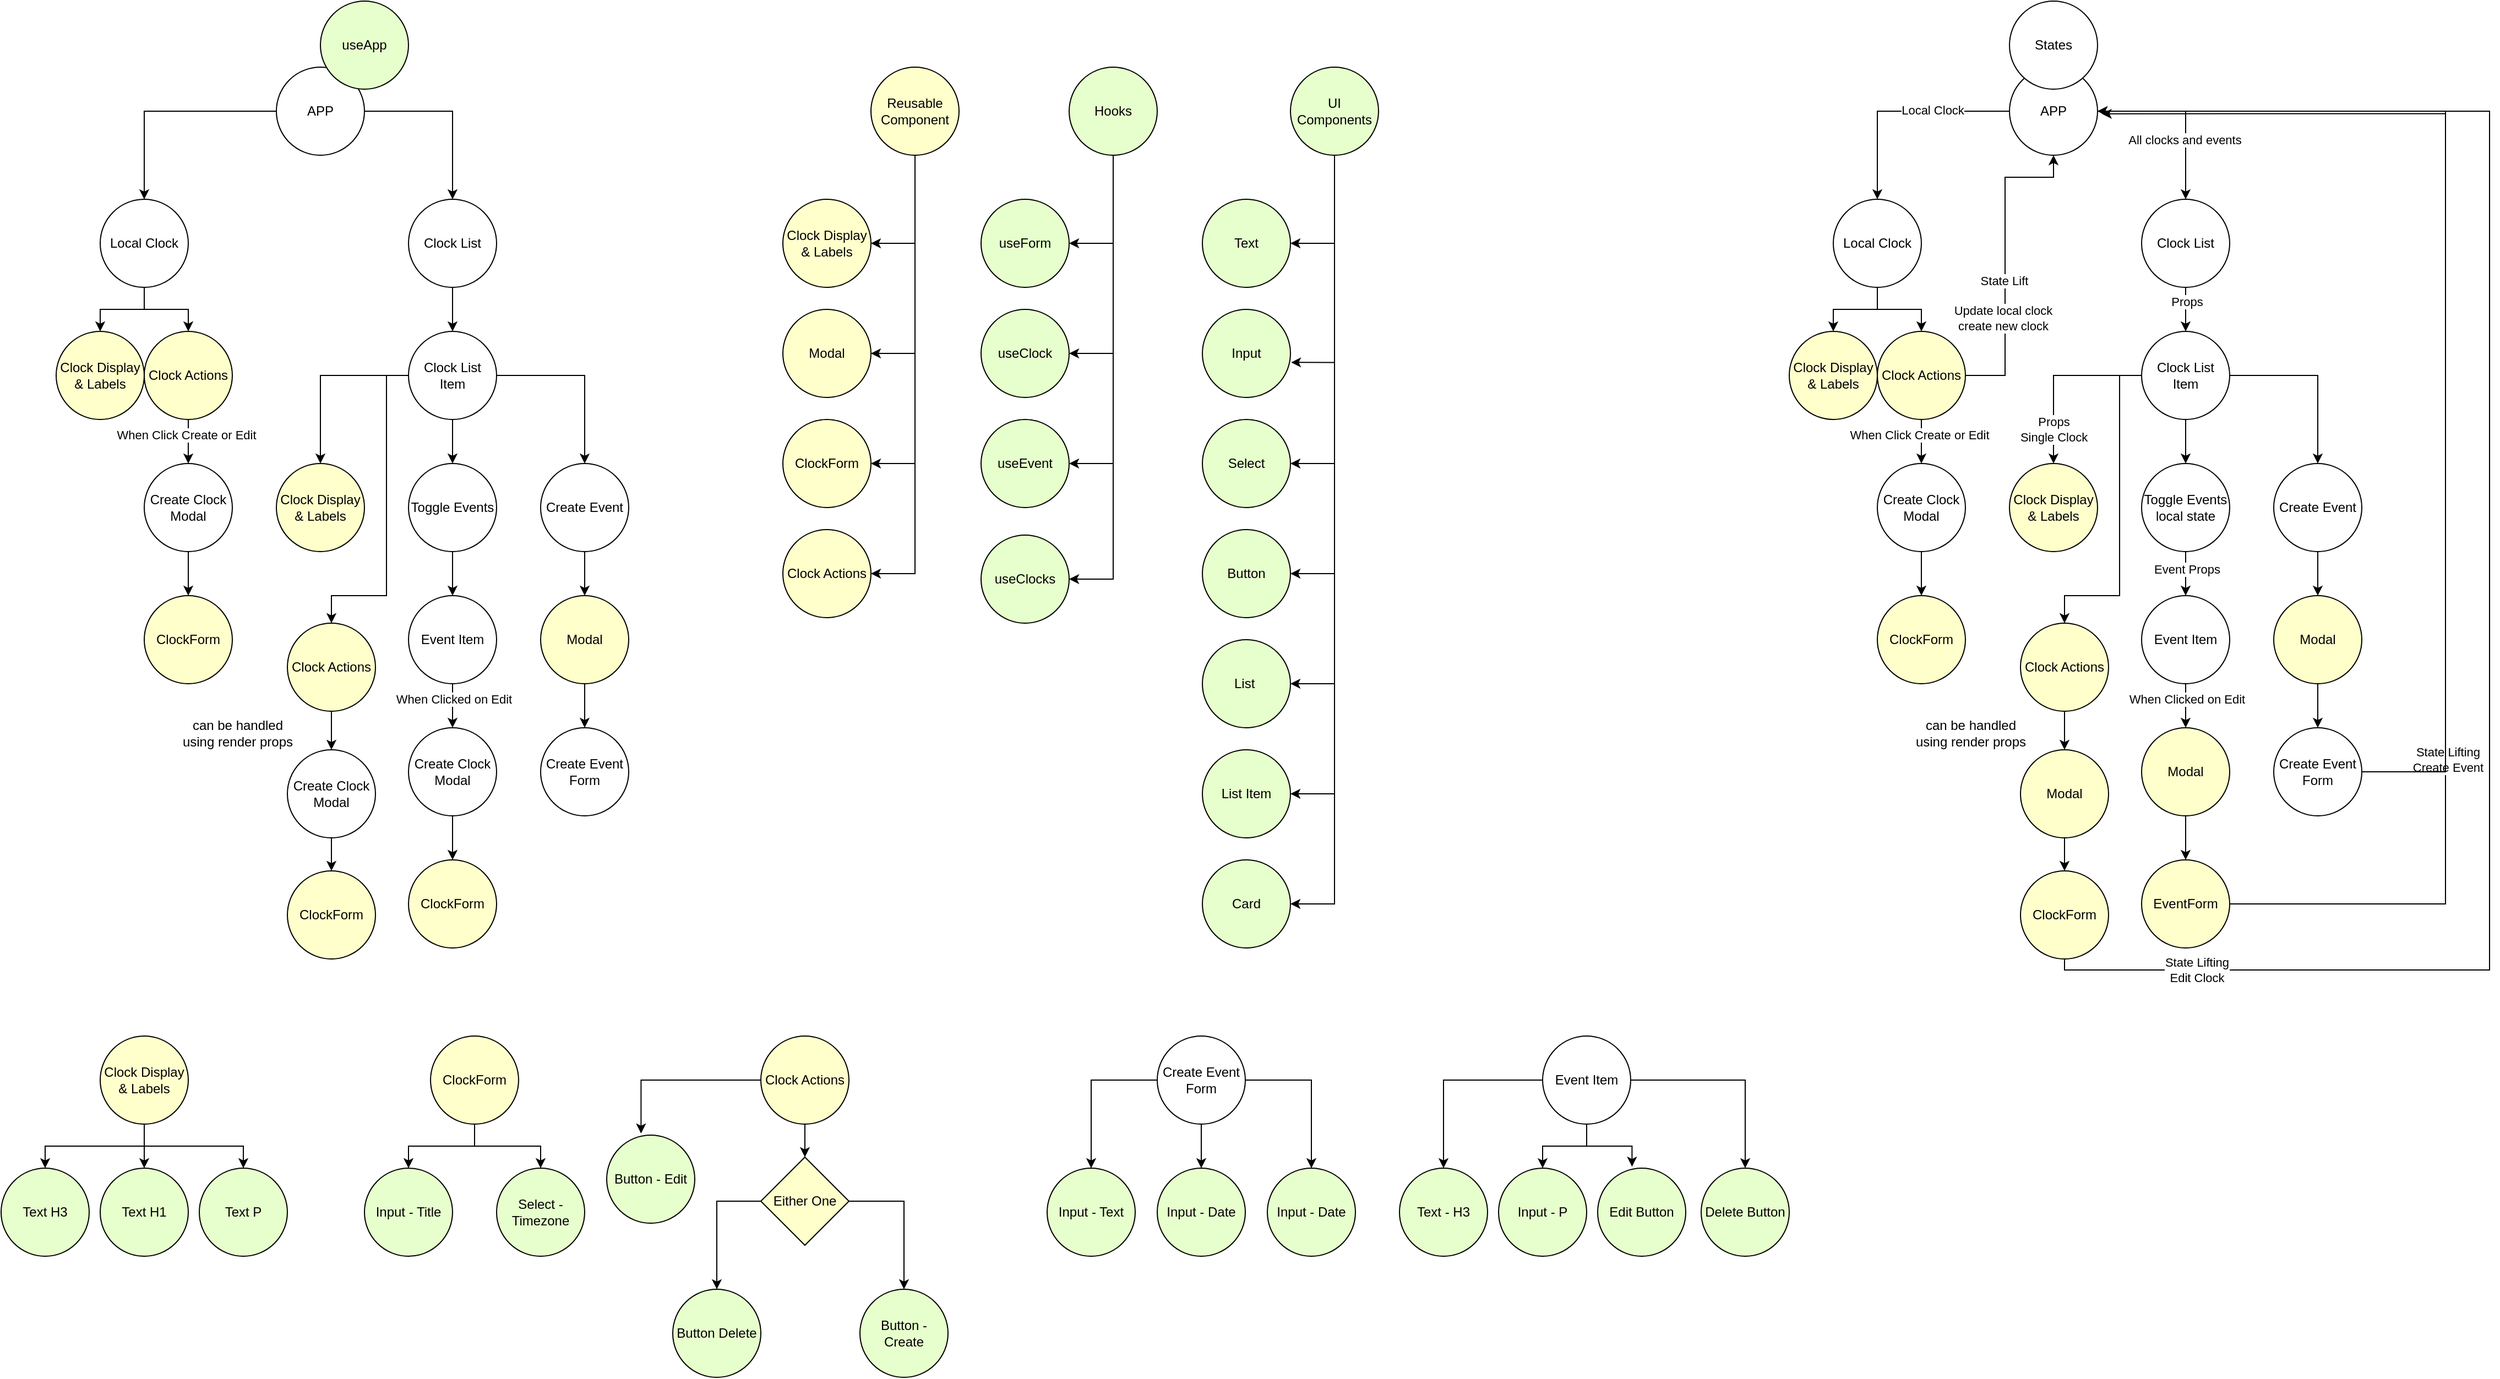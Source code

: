 <mxfile version="20.0.1" type="device"><diagram id="QjtocwaZryXa17MqNDe4" name="Page-1"><mxGraphModel dx="2648" dy="2855" grid="1" gridSize="10" guides="1" tooltips="1" connect="1" arrows="1" fold="1" page="1" pageScale="1" pageWidth="827" pageHeight="1169" math="0" shadow="0"><root><mxCell id="0"/><mxCell id="1" parent="0"/><mxCell id="5VRocI9nhyPDkt3KqyMV-5" style="edgeStyle=orthogonalEdgeStyle;rounded=0;orthogonalLoop=1;jettySize=auto;html=1;" parent="1" source="5VRocI9nhyPDkt3KqyMV-1" target="5VRocI9nhyPDkt3KqyMV-2" edge="1"><mxGeometry relative="1" as="geometry"/></mxCell><mxCell id="5VRocI9nhyPDkt3KqyMV-6" style="edgeStyle=orthogonalEdgeStyle;rounded=0;orthogonalLoop=1;jettySize=auto;html=1;" parent="1" source="5VRocI9nhyPDkt3KqyMV-1" target="5VRocI9nhyPDkt3KqyMV-3" edge="1"><mxGeometry relative="1" as="geometry"/></mxCell><mxCell id="5VRocI9nhyPDkt3KqyMV-1" value="APP" style="ellipse;whiteSpace=wrap;html=1;aspect=fixed;" parent="1" vertex="1"><mxGeometry x="280" y="40" width="80" height="80" as="geometry"/></mxCell><mxCell id="5VRocI9nhyPDkt3KqyMV-13" style="edgeStyle=orthogonalEdgeStyle;rounded=0;orthogonalLoop=1;jettySize=auto;html=1;entryX=0.5;entryY=0;entryDx=0;entryDy=0;" parent="1" source="5VRocI9nhyPDkt3KqyMV-2" target="5VRocI9nhyPDkt3KqyMV-12" edge="1"><mxGeometry relative="1" as="geometry"/></mxCell><mxCell id="5VRocI9nhyPDkt3KqyMV-15" style="edgeStyle=orthogonalEdgeStyle;rounded=0;orthogonalLoop=1;jettySize=auto;html=1;entryX=0.5;entryY=0;entryDx=0;entryDy=0;" parent="1" source="5VRocI9nhyPDkt3KqyMV-2" target="5VRocI9nhyPDkt3KqyMV-14" edge="1"><mxGeometry relative="1" as="geometry"/></mxCell><mxCell id="5VRocI9nhyPDkt3KqyMV-2" value="Local Clock" style="ellipse;whiteSpace=wrap;html=1;aspect=fixed;" parent="1" vertex="1"><mxGeometry x="120" y="160" width="80" height="80" as="geometry"/></mxCell><mxCell id="5VRocI9nhyPDkt3KqyMV-18" style="edgeStyle=orthogonalEdgeStyle;rounded=0;orthogonalLoop=1;jettySize=auto;html=1;entryX=0.5;entryY=0;entryDx=0;entryDy=0;" parent="1" source="5VRocI9nhyPDkt3KqyMV-3" target="5VRocI9nhyPDkt3KqyMV-17" edge="1"><mxGeometry relative="1" as="geometry"/></mxCell><mxCell id="5VRocI9nhyPDkt3KqyMV-3" value="Clock List" style="ellipse;whiteSpace=wrap;html=1;aspect=fixed;" parent="1" vertex="1"><mxGeometry x="400" y="160" width="80" height="80" as="geometry"/></mxCell><mxCell id="5VRocI9nhyPDkt3KqyMV-35" style="edgeStyle=orthogonalEdgeStyle;rounded=0;orthogonalLoop=1;jettySize=auto;html=1;entryX=0.5;entryY=0;entryDx=0;entryDy=0;" parent="1" source="5VRocI9nhyPDkt3KqyMV-4" target="5VRocI9nhyPDkt3KqyMV-34" edge="1"><mxGeometry relative="1" as="geometry"/></mxCell><mxCell id="5VRocI9nhyPDkt3KqyMV-4" value="Create Clock Modal" style="ellipse;whiteSpace=wrap;html=1;aspect=fixed;" parent="1" vertex="1"><mxGeometry x="160" y="400" width="80" height="80" as="geometry"/></mxCell><mxCell id="5VRocI9nhyPDkt3KqyMV-10" style="edgeStyle=orthogonalEdgeStyle;rounded=0;orthogonalLoop=1;jettySize=auto;html=1;entryX=1;entryY=0.5;entryDx=0;entryDy=0;" parent="1" source="5VRocI9nhyPDkt3KqyMV-8" target="5VRocI9nhyPDkt3KqyMV-9" edge="1"><mxGeometry relative="1" as="geometry"/></mxCell><mxCell id="5VRocI9nhyPDkt3KqyMV-28" style="edgeStyle=orthogonalEdgeStyle;rounded=0;orthogonalLoop=1;jettySize=auto;html=1;entryX=1;entryY=0.5;entryDx=0;entryDy=0;" parent="1" source="5VRocI9nhyPDkt3KqyMV-8" target="5VRocI9nhyPDkt3KqyMV-25" edge="1"><mxGeometry relative="1" as="geometry"/></mxCell><mxCell id="5VRocI9nhyPDkt3KqyMV-33" style="edgeStyle=orthogonalEdgeStyle;rounded=0;orthogonalLoop=1;jettySize=auto;html=1;entryX=1;entryY=0.5;entryDx=0;entryDy=0;" parent="1" source="5VRocI9nhyPDkt3KqyMV-8" target="5VRocI9nhyPDkt3KqyMV-32" edge="1"><mxGeometry relative="1" as="geometry"/></mxCell><mxCell id="5VRocI9nhyPDkt3KqyMV-77" style="edgeStyle=orthogonalEdgeStyle;rounded=0;orthogonalLoop=1;jettySize=auto;html=1;entryX=1;entryY=0.5;entryDx=0;entryDy=0;" parent="1" source="5VRocI9nhyPDkt3KqyMV-8" target="5VRocI9nhyPDkt3KqyMV-76" edge="1"><mxGeometry relative="1" as="geometry"/></mxCell><mxCell id="5VRocI9nhyPDkt3KqyMV-8" value="Reusable Component" style="ellipse;whiteSpace=wrap;html=1;aspect=fixed;fillColor=#FFFFCC;" parent="1" vertex="1"><mxGeometry x="820" y="40" width="80" height="80" as="geometry"/></mxCell><mxCell id="5VRocI9nhyPDkt3KqyMV-9" value="Clock Display &amp;amp; Labels" style="ellipse;whiteSpace=wrap;html=1;aspect=fixed;fillColor=#FFFFCC;" parent="1" vertex="1"><mxGeometry x="740" y="160" width="80" height="80" as="geometry"/></mxCell><mxCell id="5VRocI9nhyPDkt3KqyMV-12" value="Clock Display &amp;amp; Labels" style="ellipse;whiteSpace=wrap;html=1;aspect=fixed;fillColor=#FFFFCC;" parent="1" vertex="1"><mxGeometry x="80" y="280" width="80" height="80" as="geometry"/></mxCell><mxCell id="5VRocI9nhyPDkt3KqyMV-43" style="edgeStyle=orthogonalEdgeStyle;rounded=0;orthogonalLoop=1;jettySize=auto;html=1;entryX=0.5;entryY=0;entryDx=0;entryDy=0;" parent="1" source="5VRocI9nhyPDkt3KqyMV-14" target="5VRocI9nhyPDkt3KqyMV-4" edge="1"><mxGeometry relative="1" as="geometry"><Array as="points"><mxPoint x="200" y="370"/><mxPoint x="200" y="370"/></Array></mxGeometry></mxCell><mxCell id="5VRocI9nhyPDkt3KqyMV-45" value="When Click Create or Edit" style="edgeLabel;html=1;align=center;verticalAlign=middle;resizable=0;points=[];" parent="5VRocI9nhyPDkt3KqyMV-43" vertex="1" connectable="0"><mxGeometry x="-0.304" y="-2" relative="1" as="geometry"><mxPoint as="offset"/></mxGeometry></mxCell><mxCell id="5VRocI9nhyPDkt3KqyMV-14" value="Clock Actions" style="ellipse;whiteSpace=wrap;html=1;aspect=fixed;fillColor=#FFFFCC;" parent="1" vertex="1"><mxGeometry x="160" y="280" width="80" height="80" as="geometry"/></mxCell><mxCell id="5VRocI9nhyPDkt3KqyMV-16" value="Clock Display &amp;amp; Labels" style="ellipse;whiteSpace=wrap;html=1;aspect=fixed;fillColor=#FFFFCC;" parent="1" vertex="1"><mxGeometry x="280" y="400" width="80" height="80" as="geometry"/></mxCell><mxCell id="5VRocI9nhyPDkt3KqyMV-20" style="edgeStyle=orthogonalEdgeStyle;rounded=0;orthogonalLoop=1;jettySize=auto;html=1;" parent="1" source="5VRocI9nhyPDkt3KqyMV-17" target="5VRocI9nhyPDkt3KqyMV-16" edge="1"><mxGeometry relative="1" as="geometry"/></mxCell><mxCell id="5VRocI9nhyPDkt3KqyMV-21" style="edgeStyle=orthogonalEdgeStyle;rounded=0;orthogonalLoop=1;jettySize=auto;html=1;entryX=0.5;entryY=0;entryDx=0;entryDy=0;" parent="1" source="5VRocI9nhyPDkt3KqyMV-17" target="5VRocI9nhyPDkt3KqyMV-19" edge="1"><mxGeometry relative="1" as="geometry"/></mxCell><mxCell id="5VRocI9nhyPDkt3KqyMV-47" style="edgeStyle=orthogonalEdgeStyle;rounded=0;orthogonalLoop=1;jettySize=auto;html=1;entryX=0.5;entryY=0;entryDx=0;entryDy=0;" parent="1" source="5VRocI9nhyPDkt3KqyMV-17" target="5VRocI9nhyPDkt3KqyMV-46" edge="1"><mxGeometry relative="1" as="geometry"/></mxCell><mxCell id="5VRocI9nhyPDkt3KqyMV-79" style="edgeStyle=orthogonalEdgeStyle;rounded=0;orthogonalLoop=1;jettySize=auto;html=1;" parent="1" source="5VRocI9nhyPDkt3KqyMV-17" target="5VRocI9nhyPDkt3KqyMV-78" edge="1"><mxGeometry relative="1" as="geometry"><Array as="points"><mxPoint x="380" y="320"/><mxPoint x="380" y="520"/><mxPoint x="330" y="520"/></Array></mxGeometry></mxCell><mxCell id="5VRocI9nhyPDkt3KqyMV-17" value="Clock List Item" style="ellipse;whiteSpace=wrap;html=1;aspect=fixed;" parent="1" vertex="1"><mxGeometry x="400" y="280" width="80" height="80" as="geometry"/></mxCell><mxCell id="5VRocI9nhyPDkt3KqyMV-23" style="edgeStyle=orthogonalEdgeStyle;rounded=0;orthogonalLoop=1;jettySize=auto;html=1;" parent="1" source="5VRocI9nhyPDkt3KqyMV-19" target="5VRocI9nhyPDkt3KqyMV-22" edge="1"><mxGeometry relative="1" as="geometry"/></mxCell><mxCell id="5VRocI9nhyPDkt3KqyMV-19" value="Toggle Events" style="ellipse;whiteSpace=wrap;html=1;aspect=fixed;" parent="1" vertex="1"><mxGeometry x="400" y="400" width="80" height="80" as="geometry"/></mxCell><mxCell id="5VRocI9nhyPDkt3KqyMV-40" style="edgeStyle=orthogonalEdgeStyle;rounded=0;orthogonalLoop=1;jettySize=auto;html=1;entryX=0.5;entryY=0;entryDx=0;entryDy=0;" parent="1" source="5VRocI9nhyPDkt3KqyMV-22" target="5VRocI9nhyPDkt3KqyMV-37" edge="1"><mxGeometry relative="1" as="geometry"/></mxCell><mxCell id="5VRocI9nhyPDkt3KqyMV-41" value="When Clicked on Edit" style="edgeLabel;html=1;align=center;verticalAlign=middle;resizable=0;points=[];" parent="5VRocI9nhyPDkt3KqyMV-40" vertex="1" connectable="0"><mxGeometry x="-0.31" y="1" relative="1" as="geometry"><mxPoint as="offset"/></mxGeometry></mxCell><mxCell id="5VRocI9nhyPDkt3KqyMV-22" value="Event Item" style="ellipse;whiteSpace=wrap;html=1;aspect=fixed;" parent="1" vertex="1"><mxGeometry x="400" y="520" width="80" height="80" as="geometry"/></mxCell><mxCell id="5VRocI9nhyPDkt3KqyMV-25" value="Modal" style="ellipse;whiteSpace=wrap;html=1;aspect=fixed;fillColor=#FFFFCC;" parent="1" vertex="1"><mxGeometry x="740" y="260" width="80" height="80" as="geometry"/></mxCell><mxCell id="5VRocI9nhyPDkt3KqyMV-27" value="useForm" style="ellipse;whiteSpace=wrap;html=1;aspect=fixed;fillColor=#E6FFCC;" parent="1" vertex="1"><mxGeometry x="920" y="160" width="80" height="80" as="geometry"/></mxCell><mxCell id="5VRocI9nhyPDkt3KqyMV-31" style="edgeStyle=orthogonalEdgeStyle;rounded=0;orthogonalLoop=1;jettySize=auto;html=1;entryX=1;entryY=0.5;entryDx=0;entryDy=0;" parent="1" source="5VRocI9nhyPDkt3KqyMV-30" target="5VRocI9nhyPDkt3KqyMV-27" edge="1"><mxGeometry relative="1" as="geometry"/></mxCell><mxCell id="5VRocI9nhyPDkt3KqyMV-119" style="edgeStyle=orthogonalEdgeStyle;rounded=0;orthogonalLoop=1;jettySize=auto;html=1;entryX=1;entryY=0.5;entryDx=0;entryDy=0;" parent="1" source="5VRocI9nhyPDkt3KqyMV-30" target="5VRocI9nhyPDkt3KqyMV-118" edge="1"><mxGeometry relative="1" as="geometry"/></mxCell><mxCell id="5VRocI9nhyPDkt3KqyMV-121" style="edgeStyle=orthogonalEdgeStyle;rounded=0;orthogonalLoop=1;jettySize=auto;html=1;entryX=1;entryY=0.5;entryDx=0;entryDy=0;" parent="1" source="5VRocI9nhyPDkt3KqyMV-30" target="5VRocI9nhyPDkt3KqyMV-120" edge="1"><mxGeometry relative="1" as="geometry"/></mxCell><mxCell id="5VRocI9nhyPDkt3KqyMV-165" style="edgeStyle=orthogonalEdgeStyle;rounded=0;orthogonalLoop=1;jettySize=auto;html=1;entryX=1;entryY=0.5;entryDx=0;entryDy=0;" parent="1" source="5VRocI9nhyPDkt3KqyMV-30" target="5VRocI9nhyPDkt3KqyMV-164" edge="1"><mxGeometry relative="1" as="geometry"/></mxCell><mxCell id="5VRocI9nhyPDkt3KqyMV-30" value="Hooks" style="ellipse;whiteSpace=wrap;html=1;aspect=fixed;fillColor=#E6FFCC;" parent="1" vertex="1"><mxGeometry x="1000" y="40" width="80" height="80" as="geometry"/></mxCell><mxCell id="5VRocI9nhyPDkt3KqyMV-32" value="ClockForm" style="ellipse;whiteSpace=wrap;html=1;aspect=fixed;fillColor=#FFFFCC;" parent="1" vertex="1"><mxGeometry x="740" y="360" width="80" height="80" as="geometry"/></mxCell><mxCell id="5VRocI9nhyPDkt3KqyMV-34" value="ClockForm" style="ellipse;whiteSpace=wrap;html=1;aspect=fixed;fillColor=#FFFFCC;" parent="1" vertex="1"><mxGeometry x="160" y="520" width="80" height="80" as="geometry"/></mxCell><mxCell id="5VRocI9nhyPDkt3KqyMV-44" style="edgeStyle=orthogonalEdgeStyle;rounded=0;orthogonalLoop=1;jettySize=auto;html=1;entryX=0.5;entryY=0;entryDx=0;entryDy=0;" parent="1" source="5VRocI9nhyPDkt3KqyMV-37" target="5VRocI9nhyPDkt3KqyMV-38" edge="1"><mxGeometry relative="1" as="geometry"/></mxCell><mxCell id="5VRocI9nhyPDkt3KqyMV-37" value="Create Clock Modal" style="ellipse;whiteSpace=wrap;html=1;aspect=fixed;" parent="1" vertex="1"><mxGeometry x="400" y="640" width="80" height="80" as="geometry"/></mxCell><mxCell id="5VRocI9nhyPDkt3KqyMV-38" value="ClockForm" style="ellipse;whiteSpace=wrap;html=1;aspect=fixed;fillColor=#FFFFCC;" parent="1" vertex="1"><mxGeometry x="400" y="760" width="80" height="80" as="geometry"/></mxCell><mxCell id="5VRocI9nhyPDkt3KqyMV-49" style="edgeStyle=orthogonalEdgeStyle;rounded=0;orthogonalLoop=1;jettySize=auto;html=1;entryX=0.5;entryY=0;entryDx=0;entryDy=0;" parent="1" source="5VRocI9nhyPDkt3KqyMV-46" target="5VRocI9nhyPDkt3KqyMV-48" edge="1"><mxGeometry relative="1" as="geometry"/></mxCell><mxCell id="5VRocI9nhyPDkt3KqyMV-46" value="Create Event" style="ellipse;whiteSpace=wrap;html=1;aspect=fixed;" parent="1" vertex="1"><mxGeometry x="520" y="400" width="80" height="80" as="geometry"/></mxCell><mxCell id="5VRocI9nhyPDkt3KqyMV-51" style="edgeStyle=orthogonalEdgeStyle;rounded=0;orthogonalLoop=1;jettySize=auto;html=1;entryX=0.5;entryY=0;entryDx=0;entryDy=0;" parent="1" source="5VRocI9nhyPDkt3KqyMV-48" target="5VRocI9nhyPDkt3KqyMV-50" edge="1"><mxGeometry relative="1" as="geometry"/></mxCell><mxCell id="5VRocI9nhyPDkt3KqyMV-48" value="Modal" style="ellipse;whiteSpace=wrap;html=1;aspect=fixed;fillColor=#FFFFCC;" parent="1" vertex="1"><mxGeometry x="520" y="520" width="80" height="80" as="geometry"/></mxCell><mxCell id="5VRocI9nhyPDkt3KqyMV-50" value="Create Event Form" style="ellipse;whiteSpace=wrap;html=1;aspect=fixed;" parent="1" vertex="1"><mxGeometry x="520" y="640" width="80" height="80" as="geometry"/></mxCell><mxCell id="5VRocI9nhyPDkt3KqyMV-61" style="edgeStyle=orthogonalEdgeStyle;rounded=0;orthogonalLoop=1;jettySize=auto;html=1;entryX=1;entryY=0.5;entryDx=0;entryDy=0;" parent="1" source="5VRocI9nhyPDkt3KqyMV-52" target="5VRocI9nhyPDkt3KqyMV-53" edge="1"><mxGeometry relative="1" as="geometry"/></mxCell><mxCell id="5VRocI9nhyPDkt3KqyMV-62" style="edgeStyle=orthogonalEdgeStyle;rounded=0;orthogonalLoop=1;jettySize=auto;html=1;entryX=1.007;entryY=0.602;entryDx=0;entryDy=0;entryPerimeter=0;" parent="1" source="5VRocI9nhyPDkt3KqyMV-52" target="5VRocI9nhyPDkt3KqyMV-54" edge="1"><mxGeometry relative="1" as="geometry"/></mxCell><mxCell id="5VRocI9nhyPDkt3KqyMV-63" style="edgeStyle=orthogonalEdgeStyle;rounded=0;orthogonalLoop=1;jettySize=auto;html=1;entryX=1;entryY=0.5;entryDx=0;entryDy=0;" parent="1" source="5VRocI9nhyPDkt3KqyMV-52" target="5VRocI9nhyPDkt3KqyMV-55" edge="1"><mxGeometry relative="1" as="geometry"/></mxCell><mxCell id="5VRocI9nhyPDkt3KqyMV-64" style="edgeStyle=orthogonalEdgeStyle;rounded=0;orthogonalLoop=1;jettySize=auto;html=1;entryX=1;entryY=0.5;entryDx=0;entryDy=0;" parent="1" source="5VRocI9nhyPDkt3KqyMV-52" target="5VRocI9nhyPDkt3KqyMV-56" edge="1"><mxGeometry relative="1" as="geometry"/></mxCell><mxCell id="5VRocI9nhyPDkt3KqyMV-65" style="edgeStyle=orthogonalEdgeStyle;rounded=0;orthogonalLoop=1;jettySize=auto;html=1;entryX=1;entryY=0.5;entryDx=0;entryDy=0;" parent="1" source="5VRocI9nhyPDkt3KqyMV-52" target="5VRocI9nhyPDkt3KqyMV-58" edge="1"><mxGeometry relative="1" as="geometry"/></mxCell><mxCell id="5VRocI9nhyPDkt3KqyMV-66" style="edgeStyle=orthogonalEdgeStyle;rounded=0;orthogonalLoop=1;jettySize=auto;html=1;entryX=1;entryY=0.5;entryDx=0;entryDy=0;" parent="1" source="5VRocI9nhyPDkt3KqyMV-52" target="5VRocI9nhyPDkt3KqyMV-59" edge="1"><mxGeometry relative="1" as="geometry"/></mxCell><mxCell id="5VRocI9nhyPDkt3KqyMV-67" style="edgeStyle=orthogonalEdgeStyle;rounded=0;orthogonalLoop=1;jettySize=auto;html=1;entryX=1;entryY=0.5;entryDx=0;entryDy=0;" parent="1" source="5VRocI9nhyPDkt3KqyMV-52" target="5VRocI9nhyPDkt3KqyMV-60" edge="1"><mxGeometry relative="1" as="geometry"/></mxCell><mxCell id="5VRocI9nhyPDkt3KqyMV-52" value="UI Components" style="ellipse;whiteSpace=wrap;html=1;aspect=fixed;fillColor=#E6FFCC;" parent="1" vertex="1"><mxGeometry x="1201" y="40" width="80" height="80" as="geometry"/></mxCell><mxCell id="5VRocI9nhyPDkt3KqyMV-53" value="Text" style="ellipse;whiteSpace=wrap;html=1;aspect=fixed;fillColor=#E6FFCC;" parent="1" vertex="1"><mxGeometry x="1121" y="160" width="80" height="80" as="geometry"/></mxCell><mxCell id="5VRocI9nhyPDkt3KqyMV-54" value="Input" style="ellipse;whiteSpace=wrap;html=1;aspect=fixed;fillColor=#E6FFCC;" parent="1" vertex="1"><mxGeometry x="1121" y="260" width="80" height="80" as="geometry"/></mxCell><mxCell id="5VRocI9nhyPDkt3KqyMV-55" value="Select" style="ellipse;whiteSpace=wrap;html=1;aspect=fixed;fillColor=#E6FFCC;" parent="1" vertex="1"><mxGeometry x="1121" y="360" width="80" height="80" as="geometry"/></mxCell><mxCell id="5VRocI9nhyPDkt3KqyMV-56" value="Button" style="ellipse;whiteSpace=wrap;html=1;aspect=fixed;fillColor=#E6FFCC;" parent="1" vertex="1"><mxGeometry x="1121" y="460" width="80" height="80" as="geometry"/></mxCell><mxCell id="5VRocI9nhyPDkt3KqyMV-58" value="List&amp;nbsp;" style="ellipse;whiteSpace=wrap;html=1;aspect=fixed;fillColor=#E6FFCC;" parent="1" vertex="1"><mxGeometry x="1121" y="560" width="80" height="80" as="geometry"/></mxCell><mxCell id="5VRocI9nhyPDkt3KqyMV-59" value="List Item" style="ellipse;whiteSpace=wrap;html=1;aspect=fixed;fillColor=#E6FFCC;" parent="1" vertex="1"><mxGeometry x="1121" y="660" width="80" height="80" as="geometry"/></mxCell><mxCell id="5VRocI9nhyPDkt3KqyMV-60" value="Card" style="ellipse;whiteSpace=wrap;html=1;aspect=fixed;fillColor=#E6FFCC;" parent="1" vertex="1"><mxGeometry x="1121" y="760" width="80" height="80" as="geometry"/></mxCell><mxCell id="5VRocI9nhyPDkt3KqyMV-72" style="edgeStyle=orthogonalEdgeStyle;rounded=0;orthogonalLoop=1;jettySize=auto;html=1;entryX=0.5;entryY=0;entryDx=0;entryDy=0;" parent="1" source="5VRocI9nhyPDkt3KqyMV-68" target="5VRocI9nhyPDkt3KqyMV-69" edge="1"><mxGeometry relative="1" as="geometry"><Array as="points"><mxPoint x="160" y="1020"/><mxPoint x="70" y="1020"/></Array></mxGeometry></mxCell><mxCell id="5VRocI9nhyPDkt3KqyMV-74" style="edgeStyle=orthogonalEdgeStyle;rounded=0;orthogonalLoop=1;jettySize=auto;html=1;entryX=0.5;entryY=0;entryDx=0;entryDy=0;" parent="1" source="5VRocI9nhyPDkt3KqyMV-68" target="5VRocI9nhyPDkt3KqyMV-70" edge="1"><mxGeometry relative="1" as="geometry"/></mxCell><mxCell id="5VRocI9nhyPDkt3KqyMV-75" style="edgeStyle=orthogonalEdgeStyle;rounded=0;orthogonalLoop=1;jettySize=auto;html=1;entryX=0.5;entryY=0;entryDx=0;entryDy=0;" parent="1" source="5VRocI9nhyPDkt3KqyMV-68" target="5VRocI9nhyPDkt3KqyMV-71" edge="1"><mxGeometry relative="1" as="geometry"><Array as="points"><mxPoint x="160" y="1020"/><mxPoint x="250" y="1020"/></Array></mxGeometry></mxCell><mxCell id="5VRocI9nhyPDkt3KqyMV-68" value="Clock Display &amp;amp; Labels" style="ellipse;whiteSpace=wrap;html=1;aspect=fixed;fillColor=#FFFFCC;" parent="1" vertex="1"><mxGeometry x="120" y="920" width="80" height="80" as="geometry"/></mxCell><mxCell id="5VRocI9nhyPDkt3KqyMV-69" value="Text H3" style="ellipse;whiteSpace=wrap;html=1;aspect=fixed;fillColor=#E6FFCC;" parent="1" vertex="1"><mxGeometry x="30" y="1040" width="80" height="80" as="geometry"/></mxCell><mxCell id="5VRocI9nhyPDkt3KqyMV-70" value="Text H1" style="ellipse;whiteSpace=wrap;html=1;aspect=fixed;fillColor=#E6FFCC;" parent="1" vertex="1"><mxGeometry x="120" y="1040" width="80" height="80" as="geometry"/></mxCell><mxCell id="5VRocI9nhyPDkt3KqyMV-71" value="Text P" style="ellipse;whiteSpace=wrap;html=1;aspect=fixed;fillColor=#E6FFCC;" parent="1" vertex="1"><mxGeometry x="210" y="1040" width="80" height="80" as="geometry"/></mxCell><mxCell id="5VRocI9nhyPDkt3KqyMV-76" value="Clock Actions" style="ellipse;whiteSpace=wrap;html=1;aspect=fixed;fillColor=#FFFFCC;" parent="1" vertex="1"><mxGeometry x="740" y="460" width="80" height="80" as="geometry"/></mxCell><mxCell id="5VRocI9nhyPDkt3KqyMV-83" style="edgeStyle=orthogonalEdgeStyle;rounded=0;orthogonalLoop=1;jettySize=auto;html=1;entryX=0.5;entryY=0;entryDx=0;entryDy=0;" parent="1" source="5VRocI9nhyPDkt3KqyMV-78" target="5VRocI9nhyPDkt3KqyMV-81" edge="1"><mxGeometry relative="1" as="geometry"/></mxCell><mxCell id="5VRocI9nhyPDkt3KqyMV-78" value="Clock Actions" style="ellipse;whiteSpace=wrap;html=1;aspect=fixed;fillColor=#FFFFCC;" parent="1" vertex="1"><mxGeometry x="290" y="545" width="80" height="80" as="geometry"/></mxCell><mxCell id="5VRocI9nhyPDkt3KqyMV-80" style="edgeStyle=orthogonalEdgeStyle;rounded=0;orthogonalLoop=1;jettySize=auto;html=1;entryX=0.5;entryY=0;entryDx=0;entryDy=0;" parent="1" source="5VRocI9nhyPDkt3KqyMV-81" target="5VRocI9nhyPDkt3KqyMV-82" edge="1"><mxGeometry relative="1" as="geometry"/></mxCell><mxCell id="5VRocI9nhyPDkt3KqyMV-81" value="Create Clock Modal" style="ellipse;whiteSpace=wrap;html=1;aspect=fixed;" parent="1" vertex="1"><mxGeometry x="290" y="660" width="80" height="80" as="geometry"/></mxCell><mxCell id="5VRocI9nhyPDkt3KqyMV-82" value="ClockForm" style="ellipse;whiteSpace=wrap;html=1;aspect=fixed;fillColor=#FFFFCC;" parent="1" vertex="1"><mxGeometry x="290" y="770" width="80" height="80" as="geometry"/></mxCell><mxCell id="5VRocI9nhyPDkt3KqyMV-84" value="can be handled using render props" style="text;html=1;strokeColor=none;fillColor=none;align=center;verticalAlign=middle;whiteSpace=wrap;rounded=0;" parent="1" vertex="1"><mxGeometry x="190" y="630" width="110" height="30" as="geometry"/></mxCell><mxCell id="5VRocI9nhyPDkt3KqyMV-88" style="edgeStyle=orthogonalEdgeStyle;rounded=0;orthogonalLoop=1;jettySize=auto;html=1;entryX=0.5;entryY=0;entryDx=0;entryDy=0;" parent="1" source="5VRocI9nhyPDkt3KqyMV-85" target="5VRocI9nhyPDkt3KqyMV-86" edge="1"><mxGeometry relative="1" as="geometry"/></mxCell><mxCell id="5VRocI9nhyPDkt3KqyMV-89" style="edgeStyle=orthogonalEdgeStyle;rounded=0;orthogonalLoop=1;jettySize=auto;html=1;entryX=0.5;entryY=0;entryDx=0;entryDy=0;" parent="1" source="5VRocI9nhyPDkt3KqyMV-85" target="5VRocI9nhyPDkt3KqyMV-87" edge="1"><mxGeometry relative="1" as="geometry"/></mxCell><mxCell id="5VRocI9nhyPDkt3KqyMV-85" value="ClockForm" style="ellipse;whiteSpace=wrap;html=1;aspect=fixed;fillColor=#FFFFCC;" parent="1" vertex="1"><mxGeometry x="420" y="920" width="80" height="80" as="geometry"/></mxCell><mxCell id="5VRocI9nhyPDkt3KqyMV-86" value="Input - Title" style="ellipse;whiteSpace=wrap;html=1;aspect=fixed;fillColor=#E6FFCC;" parent="1" vertex="1"><mxGeometry x="360" y="1040" width="80" height="80" as="geometry"/></mxCell><mxCell id="5VRocI9nhyPDkt3KqyMV-87" value="Select - Timezone" style="ellipse;whiteSpace=wrap;html=1;aspect=fixed;fillColor=#E6FFCC;" parent="1" vertex="1"><mxGeometry x="480" y="1040" width="80" height="80" as="geometry"/></mxCell><mxCell id="5VRocI9nhyPDkt3KqyMV-94" style="edgeStyle=orthogonalEdgeStyle;rounded=0;orthogonalLoop=1;jettySize=auto;html=1;entryX=0.39;entryY=-0.019;entryDx=0;entryDy=0;entryPerimeter=0;" parent="1" source="5VRocI9nhyPDkt3KqyMV-90" target="5VRocI9nhyPDkt3KqyMV-92" edge="1"><mxGeometry relative="1" as="geometry"/></mxCell><mxCell id="5VRocI9nhyPDkt3KqyMV-97" style="edgeStyle=orthogonalEdgeStyle;rounded=0;orthogonalLoop=1;jettySize=auto;html=1;entryX=0.5;entryY=0;entryDx=0;entryDy=0;" parent="1" source="5VRocI9nhyPDkt3KqyMV-90" target="5VRocI9nhyPDkt3KqyMV-96" edge="1"><mxGeometry relative="1" as="geometry"/></mxCell><mxCell id="5VRocI9nhyPDkt3KqyMV-90" value="Clock Actions" style="ellipse;whiteSpace=wrap;html=1;aspect=fixed;fillColor=#FFFFCC;" parent="1" vertex="1"><mxGeometry x="720" y="920" width="80" height="80" as="geometry"/></mxCell><mxCell id="5VRocI9nhyPDkt3KqyMV-91" value="Button Delete" style="ellipse;whiteSpace=wrap;html=1;aspect=fixed;fillColor=#E6FFCC;" parent="1" vertex="1"><mxGeometry x="640" y="1150" width="80" height="80" as="geometry"/></mxCell><mxCell id="5VRocI9nhyPDkt3KqyMV-92" value="Button - Edit" style="ellipse;whiteSpace=wrap;html=1;aspect=fixed;fillColor=#E6FFCC;" parent="1" vertex="1"><mxGeometry x="580" y="1010" width="80" height="80" as="geometry"/></mxCell><mxCell id="5VRocI9nhyPDkt3KqyMV-93" value="Button - Create" style="ellipse;whiteSpace=wrap;html=1;aspect=fixed;fillColor=#E6FFCC;" parent="1" vertex="1"><mxGeometry x="810" y="1150" width="80" height="80" as="geometry"/></mxCell><mxCell id="5VRocI9nhyPDkt3KqyMV-98" style="edgeStyle=orthogonalEdgeStyle;rounded=0;orthogonalLoop=1;jettySize=auto;html=1;entryX=0.5;entryY=0;entryDx=0;entryDy=0;exitX=0;exitY=0.5;exitDx=0;exitDy=0;" parent="1" source="5VRocI9nhyPDkt3KqyMV-96" target="5VRocI9nhyPDkt3KqyMV-91" edge="1"><mxGeometry relative="1" as="geometry"/></mxCell><mxCell id="5VRocI9nhyPDkt3KqyMV-99" style="edgeStyle=orthogonalEdgeStyle;rounded=0;orthogonalLoop=1;jettySize=auto;html=1;entryX=0.5;entryY=0;entryDx=0;entryDy=0;" parent="1" source="5VRocI9nhyPDkt3KqyMV-96" target="5VRocI9nhyPDkt3KqyMV-93" edge="1"><mxGeometry relative="1" as="geometry"/></mxCell><mxCell id="5VRocI9nhyPDkt3KqyMV-96" value="Either One" style="rhombus;whiteSpace=wrap;html=1;fillColor=#FFFFCC;" parent="1" vertex="1"><mxGeometry x="720" y="1030" width="80" height="80" as="geometry"/></mxCell><mxCell id="5VRocI9nhyPDkt3KqyMV-104" style="edgeStyle=orthogonalEdgeStyle;rounded=0;orthogonalLoop=1;jettySize=auto;html=1;entryX=0.5;entryY=0;entryDx=0;entryDy=0;" parent="1" source="5VRocI9nhyPDkt3KqyMV-100" target="5VRocI9nhyPDkt3KqyMV-101" edge="1"><mxGeometry relative="1" as="geometry"/></mxCell><mxCell id="5VRocI9nhyPDkt3KqyMV-106" style="edgeStyle=orthogonalEdgeStyle;rounded=0;orthogonalLoop=1;jettySize=auto;html=1;entryX=0.5;entryY=0;entryDx=0;entryDy=0;" parent="1" source="5VRocI9nhyPDkt3KqyMV-100" target="5VRocI9nhyPDkt3KqyMV-102" edge="1"><mxGeometry relative="1" as="geometry"/></mxCell><mxCell id="5VRocI9nhyPDkt3KqyMV-107" style="edgeStyle=orthogonalEdgeStyle;rounded=0;orthogonalLoop=1;jettySize=auto;html=1;" parent="1" source="5VRocI9nhyPDkt3KqyMV-100" target="5VRocI9nhyPDkt3KqyMV-103" edge="1"><mxGeometry relative="1" as="geometry"/></mxCell><mxCell id="5VRocI9nhyPDkt3KqyMV-100" value="Create Event Form" style="ellipse;whiteSpace=wrap;html=1;aspect=fixed;" parent="1" vertex="1"><mxGeometry x="1080" y="920" width="80" height="80" as="geometry"/></mxCell><mxCell id="5VRocI9nhyPDkt3KqyMV-101" value="Input - Text" style="ellipse;whiteSpace=wrap;html=1;aspect=fixed;fillColor=#E6FFCC;" parent="1" vertex="1"><mxGeometry x="980" y="1040" width="80" height="80" as="geometry"/></mxCell><mxCell id="5VRocI9nhyPDkt3KqyMV-102" value="Input - Date" style="ellipse;whiteSpace=wrap;html=1;aspect=fixed;fillColor=#E6FFCC;" parent="1" vertex="1"><mxGeometry x="1080" y="1040" width="80" height="80" as="geometry"/></mxCell><mxCell id="5VRocI9nhyPDkt3KqyMV-103" value="Input - Date" style="ellipse;whiteSpace=wrap;html=1;aspect=fixed;fillColor=#E6FFCC;" parent="1" vertex="1"><mxGeometry x="1180" y="1040" width="80" height="80" as="geometry"/></mxCell><mxCell id="5VRocI9nhyPDkt3KqyMV-111" style="edgeStyle=orthogonalEdgeStyle;rounded=0;orthogonalLoop=1;jettySize=auto;html=1;entryX=0.5;entryY=0;entryDx=0;entryDy=0;" parent="1" source="5VRocI9nhyPDkt3KqyMV-108" target="5VRocI9nhyPDkt3KqyMV-109" edge="1"><mxGeometry relative="1" as="geometry"/></mxCell><mxCell id="5VRocI9nhyPDkt3KqyMV-112" style="edgeStyle=orthogonalEdgeStyle;rounded=0;orthogonalLoop=1;jettySize=auto;html=1;entryX=0.5;entryY=0;entryDx=0;entryDy=0;" parent="1" source="5VRocI9nhyPDkt3KqyMV-108" target="5VRocI9nhyPDkt3KqyMV-110" edge="1"><mxGeometry relative="1" as="geometry"/></mxCell><mxCell id="5VRocI9nhyPDkt3KqyMV-116" style="edgeStyle=orthogonalEdgeStyle;rounded=0;orthogonalLoop=1;jettySize=auto;html=1;entryX=0.39;entryY=-0.017;entryDx=0;entryDy=0;entryPerimeter=0;" parent="1" source="5VRocI9nhyPDkt3KqyMV-108" target="5VRocI9nhyPDkt3KqyMV-113" edge="1"><mxGeometry relative="1" as="geometry"/></mxCell><mxCell id="5VRocI9nhyPDkt3KqyMV-117" style="edgeStyle=orthogonalEdgeStyle;rounded=0;orthogonalLoop=1;jettySize=auto;html=1;entryX=0.5;entryY=0;entryDx=0;entryDy=0;" parent="1" source="5VRocI9nhyPDkt3KqyMV-108" target="5VRocI9nhyPDkt3KqyMV-114" edge="1"><mxGeometry relative="1" as="geometry"/></mxCell><mxCell id="5VRocI9nhyPDkt3KqyMV-108" value="Event Item" style="ellipse;whiteSpace=wrap;html=1;aspect=fixed;" parent="1" vertex="1"><mxGeometry x="1430" y="920" width="80" height="80" as="geometry"/></mxCell><mxCell id="5VRocI9nhyPDkt3KqyMV-109" value="Text - H3" style="ellipse;whiteSpace=wrap;html=1;aspect=fixed;fillColor=#E6FFCC;" parent="1" vertex="1"><mxGeometry x="1300" y="1040" width="80" height="80" as="geometry"/></mxCell><mxCell id="5VRocI9nhyPDkt3KqyMV-110" value="Input - P" style="ellipse;whiteSpace=wrap;html=1;aspect=fixed;fillColor=#E6FFCC;" parent="1" vertex="1"><mxGeometry x="1390" y="1040" width="80" height="80" as="geometry"/></mxCell><mxCell id="5VRocI9nhyPDkt3KqyMV-113" value="Edit Button" style="ellipse;whiteSpace=wrap;html=1;aspect=fixed;fillColor=#E6FFCC;" parent="1" vertex="1"><mxGeometry x="1480" y="1040" width="80" height="80" as="geometry"/></mxCell><mxCell id="5VRocI9nhyPDkt3KqyMV-114" value="Delete Button" style="ellipse;whiteSpace=wrap;html=1;aspect=fixed;fillColor=#E6FFCC;" parent="1" vertex="1"><mxGeometry x="1574" y="1040" width="80" height="80" as="geometry"/></mxCell><mxCell id="5VRocI9nhyPDkt3KqyMV-118" value="useClock" style="ellipse;whiteSpace=wrap;html=1;aspect=fixed;fillColor=#E6FFCC;" parent="1" vertex="1"><mxGeometry x="920" y="260" width="80" height="80" as="geometry"/></mxCell><mxCell id="5VRocI9nhyPDkt3KqyMV-120" value="useEvent" style="ellipse;whiteSpace=wrap;html=1;aspect=fixed;fillColor=#E6FFCC;" parent="1" vertex="1"><mxGeometry x="920" y="360" width="80" height="80" as="geometry"/></mxCell><mxCell id="5VRocI9nhyPDkt3KqyMV-122" value="useApp" style="ellipse;whiteSpace=wrap;html=1;aspect=fixed;fillColor=#E6FFCC;" parent="1" vertex="1"><mxGeometry x="320" y="-20" width="80" height="80" as="geometry"/></mxCell><mxCell id="5VRocI9nhyPDkt3KqyMV-123" style="edgeStyle=orthogonalEdgeStyle;rounded=0;orthogonalLoop=1;jettySize=auto;html=1;" parent="1" source="5VRocI9nhyPDkt3KqyMV-125" target="5VRocI9nhyPDkt3KqyMV-128" edge="1"><mxGeometry relative="1" as="geometry"/></mxCell><mxCell id="5VRocI9nhyPDkt3KqyMV-167" value="Local Clock" style="edgeLabel;html=1;align=center;verticalAlign=middle;resizable=0;points=[];" parent="5VRocI9nhyPDkt3KqyMV-123" vertex="1" connectable="0"><mxGeometry x="-0.295" y="-1" relative="1" as="geometry"><mxPoint as="offset"/></mxGeometry></mxCell><mxCell id="5VRocI9nhyPDkt3KqyMV-124" style="edgeStyle=orthogonalEdgeStyle;rounded=0;orthogonalLoop=1;jettySize=auto;html=1;" parent="1" source="5VRocI9nhyPDkt3KqyMV-125" target="5VRocI9nhyPDkt3KqyMV-130" edge="1"><mxGeometry relative="1" as="geometry"/></mxCell><mxCell id="5VRocI9nhyPDkt3KqyMV-171" value="All clocks and events" style="edgeLabel;html=1;align=center;verticalAlign=middle;resizable=0;points=[];" parent="5VRocI9nhyPDkt3KqyMV-124" vertex="1" connectable="0"><mxGeometry x="0.328" y="-1" relative="1" as="geometry"><mxPoint as="offset"/></mxGeometry></mxCell><mxCell id="5VRocI9nhyPDkt3KqyMV-125" value="APP" style="ellipse;whiteSpace=wrap;html=1;aspect=fixed;" parent="1" vertex="1"><mxGeometry x="1854" y="40" width="80" height="80" as="geometry"/></mxCell><mxCell id="5VRocI9nhyPDkt3KqyMV-126" style="edgeStyle=orthogonalEdgeStyle;rounded=0;orthogonalLoop=1;jettySize=auto;html=1;entryX=0.5;entryY=0;entryDx=0;entryDy=0;" parent="1" source="5VRocI9nhyPDkt3KqyMV-128" target="5VRocI9nhyPDkt3KqyMV-133" edge="1"><mxGeometry relative="1" as="geometry"/></mxCell><mxCell id="5VRocI9nhyPDkt3KqyMV-127" style="edgeStyle=orthogonalEdgeStyle;rounded=0;orthogonalLoop=1;jettySize=auto;html=1;entryX=0.5;entryY=0;entryDx=0;entryDy=0;" parent="1" source="5VRocI9nhyPDkt3KqyMV-128" target="5VRocI9nhyPDkt3KqyMV-136" edge="1"><mxGeometry relative="1" as="geometry"/></mxCell><mxCell id="5VRocI9nhyPDkt3KqyMV-128" value="Local Clock" style="ellipse;whiteSpace=wrap;html=1;aspect=fixed;" parent="1" vertex="1"><mxGeometry x="1694" y="160" width="80" height="80" as="geometry"/></mxCell><mxCell id="5VRocI9nhyPDkt3KqyMV-129" style="edgeStyle=orthogonalEdgeStyle;rounded=0;orthogonalLoop=1;jettySize=auto;html=1;entryX=0.5;entryY=0;entryDx=0;entryDy=0;" parent="1" source="5VRocI9nhyPDkt3KqyMV-130" target="5VRocI9nhyPDkt3KqyMV-142" edge="1"><mxGeometry relative="1" as="geometry"/></mxCell><mxCell id="5VRocI9nhyPDkt3KqyMV-173" value="Props" style="edgeLabel;html=1;align=center;verticalAlign=middle;resizable=0;points=[];" parent="5VRocI9nhyPDkt3KqyMV-129" vertex="1" connectable="0"><mxGeometry x="-0.347" y="1" relative="1" as="geometry"><mxPoint as="offset"/></mxGeometry></mxCell><mxCell id="5VRocI9nhyPDkt3KqyMV-130" value="Clock List" style="ellipse;whiteSpace=wrap;html=1;aspect=fixed;" parent="1" vertex="1"><mxGeometry x="1974" y="160" width="80" height="80" as="geometry"/></mxCell><mxCell id="5VRocI9nhyPDkt3KqyMV-131" style="edgeStyle=orthogonalEdgeStyle;rounded=0;orthogonalLoop=1;jettySize=auto;html=1;entryX=0.5;entryY=0;entryDx=0;entryDy=0;" parent="1" source="5VRocI9nhyPDkt3KqyMV-132" target="5VRocI9nhyPDkt3KqyMV-148" edge="1"><mxGeometry relative="1" as="geometry"/></mxCell><mxCell id="5VRocI9nhyPDkt3KqyMV-132" value="Create Clock Modal" style="ellipse;whiteSpace=wrap;html=1;aspect=fixed;" parent="1" vertex="1"><mxGeometry x="1734" y="400" width="80" height="80" as="geometry"/></mxCell><mxCell id="5VRocI9nhyPDkt3KqyMV-133" value="Clock Display &amp;amp; Labels" style="ellipse;whiteSpace=wrap;html=1;aspect=fixed;fillColor=#FFFFCC;" parent="1" vertex="1"><mxGeometry x="1654" y="280" width="80" height="80" as="geometry"/></mxCell><mxCell id="5VRocI9nhyPDkt3KqyMV-134" style="edgeStyle=orthogonalEdgeStyle;rounded=0;orthogonalLoop=1;jettySize=auto;html=1;entryX=0.5;entryY=0;entryDx=0;entryDy=0;" parent="1" source="5VRocI9nhyPDkt3KqyMV-136" target="5VRocI9nhyPDkt3KqyMV-132" edge="1"><mxGeometry relative="1" as="geometry"><Array as="points"><mxPoint x="1774" y="370"/><mxPoint x="1774" y="370"/></Array></mxGeometry></mxCell><mxCell id="5VRocI9nhyPDkt3KqyMV-135" value="When Click Create or Edit" style="edgeLabel;html=1;align=center;verticalAlign=middle;resizable=0;points=[];" parent="5VRocI9nhyPDkt3KqyMV-134" vertex="1" connectable="0"><mxGeometry x="-0.304" y="-2" relative="1" as="geometry"><mxPoint as="offset"/></mxGeometry></mxCell><mxCell id="5VRocI9nhyPDkt3KqyMV-168" style="edgeStyle=orthogonalEdgeStyle;rounded=0;orthogonalLoop=1;jettySize=auto;html=1;" parent="1" source="5VRocI9nhyPDkt3KqyMV-136" target="5VRocI9nhyPDkt3KqyMV-125" edge="1"><mxGeometry relative="1" as="geometry"><Array as="points"><mxPoint x="1850" y="320"/><mxPoint x="1850" y="140"/><mxPoint x="1894" y="140"/></Array></mxGeometry></mxCell><mxCell id="5VRocI9nhyPDkt3KqyMV-170" value="Update local clock&lt;br&gt;create new clock" style="edgeLabel;html=1;align=center;verticalAlign=middle;resizable=0;points=[];" parent="5VRocI9nhyPDkt3KqyMV-168" vertex="1" connectable="0"><mxGeometry x="-0.372" y="2" relative="1" as="geometry"><mxPoint as="offset"/></mxGeometry></mxCell><mxCell id="5VRocI9nhyPDkt3KqyMV-172" value="State Lift" style="edgeLabel;html=1;align=center;verticalAlign=middle;resizable=0;points=[];" parent="5VRocI9nhyPDkt3KqyMV-168" vertex="1" connectable="0"><mxGeometry x="-0.126" y="1" relative="1" as="geometry"><mxPoint as="offset"/></mxGeometry></mxCell><mxCell id="5VRocI9nhyPDkt3KqyMV-136" value="Clock Actions" style="ellipse;whiteSpace=wrap;html=1;aspect=fixed;fillColor=#FFFFCC;" parent="1" vertex="1"><mxGeometry x="1734" y="280" width="80" height="80" as="geometry"/></mxCell><mxCell id="5VRocI9nhyPDkt3KqyMV-137" value="Clock Display &amp;amp; Labels" style="ellipse;whiteSpace=wrap;html=1;aspect=fixed;fillColor=#FFFFCC;" parent="1" vertex="1"><mxGeometry x="1854" y="400" width="80" height="80" as="geometry"/></mxCell><mxCell id="5VRocI9nhyPDkt3KqyMV-138" style="edgeStyle=orthogonalEdgeStyle;rounded=0;orthogonalLoop=1;jettySize=auto;html=1;" parent="1" source="5VRocI9nhyPDkt3KqyMV-142" target="5VRocI9nhyPDkt3KqyMV-137" edge="1"><mxGeometry relative="1" as="geometry"/></mxCell><mxCell id="5VRocI9nhyPDkt3KqyMV-174" value="Props&lt;br&gt;Single Clock" style="edgeLabel;html=1;align=center;verticalAlign=middle;resizable=0;points=[];" parent="5VRocI9nhyPDkt3KqyMV-138" vertex="1" connectable="0"><mxGeometry x="0.615" relative="1" as="geometry"><mxPoint as="offset"/></mxGeometry></mxCell><mxCell id="5VRocI9nhyPDkt3KqyMV-139" style="edgeStyle=orthogonalEdgeStyle;rounded=0;orthogonalLoop=1;jettySize=auto;html=1;entryX=0.5;entryY=0;entryDx=0;entryDy=0;" parent="1" source="5VRocI9nhyPDkt3KqyMV-142" target="5VRocI9nhyPDkt3KqyMV-144" edge="1"><mxGeometry relative="1" as="geometry"/></mxCell><mxCell id="5VRocI9nhyPDkt3KqyMV-140" style="edgeStyle=orthogonalEdgeStyle;rounded=0;orthogonalLoop=1;jettySize=auto;html=1;entryX=0.5;entryY=0;entryDx=0;entryDy=0;" parent="1" source="5VRocI9nhyPDkt3KqyMV-142" target="5VRocI9nhyPDkt3KqyMV-153" edge="1"><mxGeometry relative="1" as="geometry"/></mxCell><mxCell id="5VRocI9nhyPDkt3KqyMV-141" style="edgeStyle=orthogonalEdgeStyle;rounded=0;orthogonalLoop=1;jettySize=auto;html=1;" parent="1" source="5VRocI9nhyPDkt3KqyMV-142" target="5VRocI9nhyPDkt3KqyMV-158" edge="1"><mxGeometry relative="1" as="geometry"><Array as="points"><mxPoint x="1954" y="320"/><mxPoint x="1954" y="520"/><mxPoint x="1904" y="520"/></Array></mxGeometry></mxCell><mxCell id="5VRocI9nhyPDkt3KqyMV-142" value="Clock List Item" style="ellipse;whiteSpace=wrap;html=1;aspect=fixed;" parent="1" vertex="1"><mxGeometry x="1974" y="280" width="80" height="80" as="geometry"/></mxCell><mxCell id="5VRocI9nhyPDkt3KqyMV-143" style="edgeStyle=orthogonalEdgeStyle;rounded=0;orthogonalLoop=1;jettySize=auto;html=1;" parent="1" source="5VRocI9nhyPDkt3KqyMV-144" target="5VRocI9nhyPDkt3KqyMV-147" edge="1"><mxGeometry relative="1" as="geometry"/></mxCell><mxCell id="5VRocI9nhyPDkt3KqyMV-175" value="Event Props" style="edgeLabel;html=1;align=center;verticalAlign=middle;resizable=0;points=[];" parent="5VRocI9nhyPDkt3KqyMV-143" vertex="1" connectable="0"><mxGeometry x="-0.223" y="1" relative="1" as="geometry"><mxPoint as="offset"/></mxGeometry></mxCell><mxCell id="5VRocI9nhyPDkt3KqyMV-144" value="Toggle Events&lt;br&gt;local state" style="ellipse;whiteSpace=wrap;html=1;aspect=fixed;" parent="1" vertex="1"><mxGeometry x="1974" y="400" width="80" height="80" as="geometry"/></mxCell><mxCell id="5VRocI9nhyPDkt3KqyMV-145" style="edgeStyle=orthogonalEdgeStyle;rounded=0;orthogonalLoop=1;jettySize=auto;html=1;entryX=0.5;entryY=0;entryDx=0;entryDy=0;" parent="1" source="5VRocI9nhyPDkt3KqyMV-147" target="5VRocI9nhyPDkt3KqyMV-150" edge="1"><mxGeometry relative="1" as="geometry"/></mxCell><mxCell id="5VRocI9nhyPDkt3KqyMV-146" value="When Clicked on Edit" style="edgeLabel;html=1;align=center;verticalAlign=middle;resizable=0;points=[];" parent="5VRocI9nhyPDkt3KqyMV-145" vertex="1" connectable="0"><mxGeometry x="-0.31" y="1" relative="1" as="geometry"><mxPoint as="offset"/></mxGeometry></mxCell><mxCell id="5VRocI9nhyPDkt3KqyMV-147" value="Event Item" style="ellipse;whiteSpace=wrap;html=1;aspect=fixed;" parent="1" vertex="1"><mxGeometry x="1974" y="520" width="80" height="80" as="geometry"/></mxCell><mxCell id="5VRocI9nhyPDkt3KqyMV-148" value="ClockForm" style="ellipse;whiteSpace=wrap;html=1;aspect=fixed;fillColor=#FFFFCC;" parent="1" vertex="1"><mxGeometry x="1734" y="520" width="80" height="80" as="geometry"/></mxCell><mxCell id="5VRocI9nhyPDkt3KqyMV-149" style="edgeStyle=orthogonalEdgeStyle;rounded=0;orthogonalLoop=1;jettySize=auto;html=1;entryX=0.5;entryY=0;entryDx=0;entryDy=0;" parent="1" source="5VRocI9nhyPDkt3KqyMV-150" target="5VRocI9nhyPDkt3KqyMV-151" edge="1"><mxGeometry relative="1" as="geometry"/></mxCell><mxCell id="5VRocI9nhyPDkt3KqyMV-150" value="Modal" style="ellipse;whiteSpace=wrap;html=1;aspect=fixed;fillColor=#FFFFCC;" parent="1" vertex="1"><mxGeometry x="1974" y="640" width="80" height="80" as="geometry"/></mxCell><mxCell id="5VRocI9nhyPDkt3KqyMV-176" style="edgeStyle=orthogonalEdgeStyle;rounded=0;orthogonalLoop=1;jettySize=auto;html=1;entryX=1;entryY=0.5;entryDx=0;entryDy=0;" parent="1" source="5VRocI9nhyPDkt3KqyMV-151" target="5VRocI9nhyPDkt3KqyMV-125" edge="1"><mxGeometry relative="1" as="geometry"><Array as="points"><mxPoint x="2250" y="800"/><mxPoint x="2250" y="80"/></Array></mxGeometry></mxCell><mxCell id="5VRocI9nhyPDkt3KqyMV-177" value="State Lifting&lt;br&gt;Create Event" style="edgeLabel;html=1;align=center;verticalAlign=middle;resizable=0;points=[];" parent="5VRocI9nhyPDkt3KqyMV-176" vertex="1" connectable="0"><mxGeometry x="-0.469" y="-2" relative="1" as="geometry"><mxPoint as="offset"/></mxGeometry></mxCell><mxCell id="5VRocI9nhyPDkt3KqyMV-151" value="EventForm" style="ellipse;whiteSpace=wrap;html=1;aspect=fixed;fillColor=#FFFFCC;" parent="1" vertex="1"><mxGeometry x="1974" y="760" width="80" height="80" as="geometry"/></mxCell><mxCell id="5VRocI9nhyPDkt3KqyMV-152" style="edgeStyle=orthogonalEdgeStyle;rounded=0;orthogonalLoop=1;jettySize=auto;html=1;entryX=0.5;entryY=0;entryDx=0;entryDy=0;" parent="1" source="5VRocI9nhyPDkt3KqyMV-153" target="5VRocI9nhyPDkt3KqyMV-155" edge="1"><mxGeometry relative="1" as="geometry"/></mxCell><mxCell id="5VRocI9nhyPDkt3KqyMV-153" value="Create Event" style="ellipse;whiteSpace=wrap;html=1;aspect=fixed;" parent="1" vertex="1"><mxGeometry x="2094" y="400" width="80" height="80" as="geometry"/></mxCell><mxCell id="5VRocI9nhyPDkt3KqyMV-154" style="edgeStyle=orthogonalEdgeStyle;rounded=0;orthogonalLoop=1;jettySize=auto;html=1;entryX=0.5;entryY=0;entryDx=0;entryDy=0;" parent="1" source="5VRocI9nhyPDkt3KqyMV-155" target="5VRocI9nhyPDkt3KqyMV-156" edge="1"><mxGeometry relative="1" as="geometry"/></mxCell><mxCell id="5VRocI9nhyPDkt3KqyMV-155" value="Modal" style="ellipse;whiteSpace=wrap;html=1;aspect=fixed;fillColor=#FFFFCC;" parent="1" vertex="1"><mxGeometry x="2094" y="520" width="80" height="80" as="geometry"/></mxCell><mxCell id="5VRocI9nhyPDkt3KqyMV-180" style="edgeStyle=orthogonalEdgeStyle;rounded=0;orthogonalLoop=1;jettySize=auto;html=1;entryX=1.048;entryY=0.529;entryDx=0;entryDy=0;entryPerimeter=0;" parent="1" source="5VRocI9nhyPDkt3KqyMV-156" target="5VRocI9nhyPDkt3KqyMV-125" edge="1"><mxGeometry relative="1" as="geometry"><Array as="points"><mxPoint x="2250" y="680"/><mxPoint x="2250" y="82"/></Array></mxGeometry></mxCell><mxCell id="5VRocI9nhyPDkt3KqyMV-156" value="Create Event Form" style="ellipse;whiteSpace=wrap;html=1;aspect=fixed;" parent="1" vertex="1"><mxGeometry x="2094" y="640" width="80" height="80" as="geometry"/></mxCell><mxCell id="5VRocI9nhyPDkt3KqyMV-157" style="edgeStyle=orthogonalEdgeStyle;rounded=0;orthogonalLoop=1;jettySize=auto;html=1;entryX=0.5;entryY=0;entryDx=0;entryDy=0;" parent="1" source="5VRocI9nhyPDkt3KqyMV-158" target="5VRocI9nhyPDkt3KqyMV-160" edge="1"><mxGeometry relative="1" as="geometry"/></mxCell><mxCell id="5VRocI9nhyPDkt3KqyMV-158" value="Clock Actions" style="ellipse;whiteSpace=wrap;html=1;aspect=fixed;fillColor=#FFFFCC;" parent="1" vertex="1"><mxGeometry x="1864" y="545" width="80" height="80" as="geometry"/></mxCell><mxCell id="5VRocI9nhyPDkt3KqyMV-159" style="edgeStyle=orthogonalEdgeStyle;rounded=0;orthogonalLoop=1;jettySize=auto;html=1;entryX=0.5;entryY=0;entryDx=0;entryDy=0;" parent="1" source="5VRocI9nhyPDkt3KqyMV-160" target="5VRocI9nhyPDkt3KqyMV-161" edge="1"><mxGeometry relative="1" as="geometry"/></mxCell><mxCell id="5VRocI9nhyPDkt3KqyMV-160" value="Modal" style="ellipse;whiteSpace=wrap;html=1;aspect=fixed;fillColor=#FFFFCC;" parent="1" vertex="1"><mxGeometry x="1864" y="660" width="80" height="80" as="geometry"/></mxCell><mxCell id="5VRocI9nhyPDkt3KqyMV-178" style="edgeStyle=orthogonalEdgeStyle;rounded=0;orthogonalLoop=1;jettySize=auto;html=1;entryX=1;entryY=0.5;entryDx=0;entryDy=0;" parent="1" source="5VRocI9nhyPDkt3KqyMV-161" target="5VRocI9nhyPDkt3KqyMV-125" edge="1"><mxGeometry relative="1" as="geometry"><mxPoint x="2200" y="260" as="targetPoint"/><Array as="points"><mxPoint x="1904" y="860"/><mxPoint x="2290" y="860"/><mxPoint x="2290" y="80"/></Array></mxGeometry></mxCell><mxCell id="5VRocI9nhyPDkt3KqyMV-179" value="State Lifting&lt;br&gt;Edit Clock" style="edgeLabel;html=1;align=center;verticalAlign=middle;resizable=0;points=[];" parent="5VRocI9nhyPDkt3KqyMV-178" vertex="1" connectable="0"><mxGeometry x="-0.83" relative="1" as="geometry"><mxPoint as="offset"/></mxGeometry></mxCell><mxCell id="5VRocI9nhyPDkt3KqyMV-161" value="ClockForm" style="ellipse;whiteSpace=wrap;html=1;aspect=fixed;fillColor=#FFFFCC;" parent="1" vertex="1"><mxGeometry x="1864" y="770" width="80" height="80" as="geometry"/></mxCell><mxCell id="5VRocI9nhyPDkt3KqyMV-162" value="can be handled using render props" style="text;html=1;strokeColor=none;fillColor=none;align=center;verticalAlign=middle;whiteSpace=wrap;rounded=0;" parent="1" vertex="1"><mxGeometry x="1764" y="630" width="110" height="30" as="geometry"/></mxCell><mxCell id="5VRocI9nhyPDkt3KqyMV-163" value="States" style="ellipse;whiteSpace=wrap;html=1;aspect=fixed;" parent="1" vertex="1"><mxGeometry x="1854" y="-20" width="80" height="80" as="geometry"/></mxCell><mxCell id="5VRocI9nhyPDkt3KqyMV-164" value="useClocks" style="ellipse;whiteSpace=wrap;html=1;aspect=fixed;fillColor=#E6FFCC;" parent="1" vertex="1"><mxGeometry x="920" y="465" width="80" height="80" as="geometry"/></mxCell></root></mxGraphModel></diagram></mxfile>